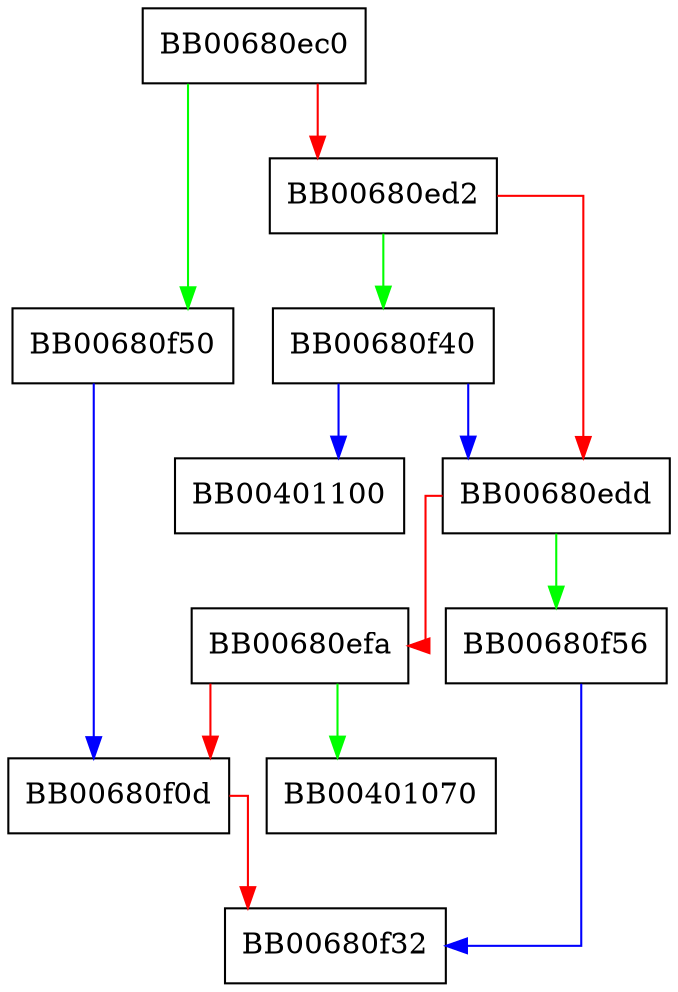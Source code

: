 digraph X509_VERIFY_PARAM_set1_email {
  node [shape="box"];
  graph [splines=ortho];
  BB00680ec0 -> BB00680f50 [color="green"];
  BB00680ec0 -> BB00680ed2 [color="red"];
  BB00680ed2 -> BB00680f40 [color="green"];
  BB00680ed2 -> BB00680edd [color="red"];
  BB00680edd -> BB00680f56 [color="green"];
  BB00680edd -> BB00680efa [color="red"];
  BB00680efa -> BB00401070 [color="green"];
  BB00680efa -> BB00680f0d [color="red"];
  BB00680f0d -> BB00680f32 [color="red"];
  BB00680f40 -> BB00401100 [color="blue"];
  BB00680f40 -> BB00680edd [color="blue"];
  BB00680f50 -> BB00680f0d [color="blue"];
  BB00680f56 -> BB00680f32 [color="blue"];
}